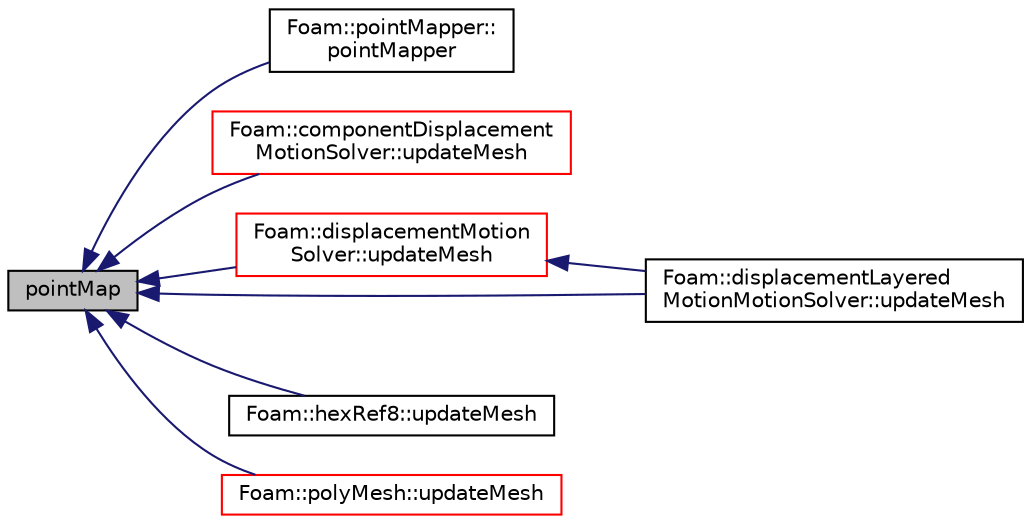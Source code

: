 digraph "pointMap"
{
  bgcolor="transparent";
  edge [fontname="Helvetica",fontsize="10",labelfontname="Helvetica",labelfontsize="10"];
  node [fontname="Helvetica",fontsize="10",shape=record];
  rankdir="LR";
  Node1 [label="pointMap",height=0.2,width=0.4,color="black", fillcolor="grey75", style="filled", fontcolor="black"];
  Node1 -> Node2 [dir="back",color="midnightblue",fontsize="10",style="solid",fontname="Helvetica"];
  Node2 [label="Foam::pointMapper::\lpointMapper",height=0.2,width=0.4,color="black",URL="$a01886.html#adb5e634792694a5c3b9476271931367d",tooltip="Construct from mapPolyMesh. "];
  Node1 -> Node3 [dir="back",color="midnightblue",fontsize="10",style="solid",fontname="Helvetica"];
  Node3 [label="Foam::componentDisplacement\lMotionSolver::updateMesh",height=0.2,width=0.4,color="red",URL="$a00332.html#ad57565956fd4064299f4bd3c4eebb1d4",tooltip="Update local data for topology changes. "];
  Node1 -> Node4 [dir="back",color="midnightblue",fontsize="10",style="solid",fontname="Helvetica"];
  Node4 [label="Foam::displacementMotion\lSolver::updateMesh",height=0.2,width=0.4,color="red",URL="$a00554.html#ad57565956fd4064299f4bd3c4eebb1d4",tooltip="Update local data for topology changes. "];
  Node4 -> Node5 [dir="back",color="midnightblue",fontsize="10",style="solid",fontname="Helvetica"];
  Node5 [label="Foam::displacementLayered\lMotionMotionSolver::updateMesh",height=0.2,width=0.4,color="black",URL="$a00552.html#ad57565956fd4064299f4bd3c4eebb1d4",tooltip="Update topology. "];
  Node1 -> Node5 [dir="back",color="midnightblue",fontsize="10",style="solid",fontname="Helvetica"];
  Node1 -> Node6 [dir="back",color="midnightblue",fontsize="10",style="solid",fontname="Helvetica"];
  Node6 [label="Foam::hexRef8::updateMesh",height=0.2,width=0.4,color="black",URL="$a01009.html#a97c9017fa6ef5f8319a5d64bdf3fd1b6",tooltip="Update local numbering + undo. "];
  Node1 -> Node7 [dir="back",color="midnightblue",fontsize="10",style="solid",fontname="Helvetica"];
  Node7 [label="Foam::polyMesh::updateMesh",height=0.2,width=0.4,color="red",URL="$a01916.html#a9c8cde0b192708d622d874f8cc2df66d",tooltip="Update the mesh corresponding to given map. "];
}
